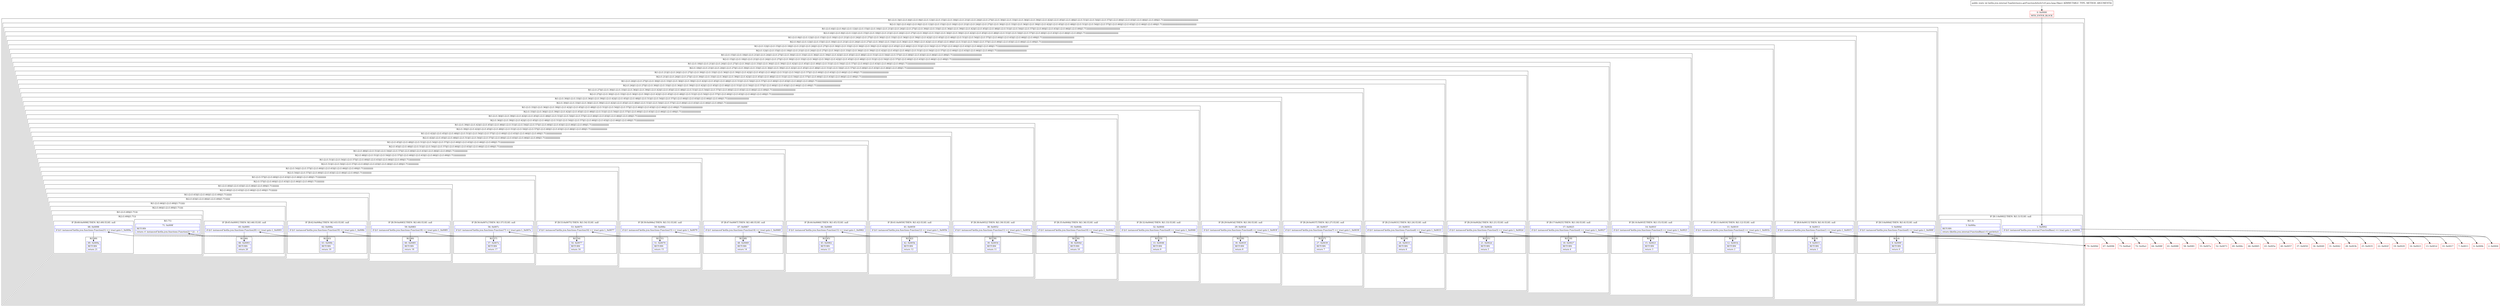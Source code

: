 digraph "CFG forkotlin.jvm.internal.TypeIntrinsics.getFunctionArity(Ljava\/lang\/Object;)I" {
subgraph cluster_Region_605037681 {
label = "R(1:(2:(1:3)|(1:(2:(1:6)|(1:(2:(1:9)|(1:(2:(1:12)|(1:(2:(1:15)|(1:(2:(1:18)|(1:(2:(1:21)|(1:(2:(1:24)|(1:(2:(1:27)|(1:(2:(1:30)|(1:(2:(1:33)|(1:(2:(1:36)|(1:(2:(1:39)|(1:(2:(1:42)|(1:(2:(1:45)|(1:(2:(1:48)|(1:(2:(1:51)|(1:(2:(1:54)|(1:(2:(1:57)|(1:(2:(1:60)|(1:(2:(1:63)|(1:(2:(1:66)|(1:(2:(1:69)|(1:71)))))))))))))))))))))))))))))))))))))))))))))))";
node [shape=record,color=blue];
subgraph cluster_Region_146645647 {
label = "R(2:(1:3)|(1:(2:(1:6)|(1:(2:(1:9)|(1:(2:(1:12)|(1:(2:(1:15)|(1:(2:(1:18)|(1:(2:(1:21)|(1:(2:(1:24)|(1:(2:(1:27)|(1:(2:(1:30)|(1:(2:(1:33)|(1:(2:(1:36)|(1:(2:(1:39)|(1:(2:(1:42)|(1:(2:(1:45)|(1:(2:(1:48)|(1:(2:(1:51)|(1:(2:(1:54)|(1:(2:(1:57)|(1:(2:(1:60)|(1:(2:(1:63)|(1:(2:(1:66)|(1:(2:(1:69)|(1:71))))))))))))))))))))))))))))))))))))))))))))))";
node [shape=record,color=blue];
subgraph cluster_IfRegion_1095306852 {
label = "IF [B:1:0x0002] THEN: R(1:3) ELSE: null";
node [shape=record,color=blue];
Node_1 [shape=record,label="{1\:\ 0x0002|if ((r1 instanceof kotlin.jvm.internal.FunctionBase) == true) goto L_0x0004\l}"];
subgraph cluster_Region_1056207794 {
label = "R(1:3)";
node [shape=record,color=blue];
Node_3 [shape=record,label="{3\:\ 0x000a|RETURN\l|return ((kotlin.jvm.internal.FunctionBase) r1).getArity()\l}"];
}
}
subgraph cluster_Region_467856305 {
label = "R(1:(2:(1:6)|(1:(2:(1:9)|(1:(2:(1:12)|(1:(2:(1:15)|(1:(2:(1:18)|(1:(2:(1:21)|(1:(2:(1:24)|(1:(2:(1:27)|(1:(2:(1:30)|(1:(2:(1:33)|(1:(2:(1:36)|(1:(2:(1:39)|(1:(2:(1:42)|(1:(2:(1:45)|(1:(2:(1:48)|(1:(2:(1:51)|(1:(2:(1:54)|(1:(2:(1:57)|(1:(2:(1:60)|(1:(2:(1:63)|(1:(2:(1:66)|(1:(2:(1:69)|(1:71)))))))))))))))))))))))))))))))))))))))))))))";
node [shape=record,color=blue];
subgraph cluster_Region_2125372312 {
label = "R(2:(1:6)|(1:(2:(1:9)|(1:(2:(1:12)|(1:(2:(1:15)|(1:(2:(1:18)|(1:(2:(1:21)|(1:(2:(1:24)|(1:(2:(1:27)|(1:(2:(1:30)|(1:(2:(1:33)|(1:(2:(1:36)|(1:(2:(1:39)|(1:(2:(1:42)|(1:(2:(1:45)|(1:(2:(1:48)|(1:(2:(1:51)|(1:(2:(1:54)|(1:(2:(1:57)|(1:(2:(1:60)|(1:(2:(1:63)|(1:(2:(1:66)|(1:(2:(1:69)|(1:71))))))))))))))))))))))))))))))))))))))))))))";
node [shape=record,color=blue];
subgraph cluster_IfRegion_2006814727 {
label = "IF [B:5:0x000d] THEN: R(1:6) ELSE: null";
node [shape=record,color=blue];
Node_5 [shape=record,label="{5\:\ 0x000d|if ((r1 instanceof kotlin.jvm.functions.Function0) == true) goto L_0x000f\l}"];
subgraph cluster_Region_1785267365 {
label = "R(1:6)";
node [shape=record,color=blue];
Node_6 [shape=record,label="{6\:\ 0x000f|RETURN\l|return 0\l}"];
}
}
subgraph cluster_Region_1725617466 {
label = "R(1:(2:(1:9)|(1:(2:(1:12)|(1:(2:(1:15)|(1:(2:(1:18)|(1:(2:(1:21)|(1:(2:(1:24)|(1:(2:(1:27)|(1:(2:(1:30)|(1:(2:(1:33)|(1:(2:(1:36)|(1:(2:(1:39)|(1:(2:(1:42)|(1:(2:(1:45)|(1:(2:(1:48)|(1:(2:(1:51)|(1:(2:(1:54)|(1:(2:(1:57)|(1:(2:(1:60)|(1:(2:(1:63)|(1:(2:(1:66)|(1:(2:(1:69)|(1:71)))))))))))))))))))))))))))))))))))))))))))";
node [shape=record,color=blue];
subgraph cluster_Region_1814229026 {
label = "R(2:(1:9)|(1:(2:(1:12)|(1:(2:(1:15)|(1:(2:(1:18)|(1:(2:(1:21)|(1:(2:(1:24)|(1:(2:(1:27)|(1:(2:(1:30)|(1:(2:(1:33)|(1:(2:(1:36)|(1:(2:(1:39)|(1:(2:(1:42)|(1:(2:(1:45)|(1:(2:(1:48)|(1:(2:(1:51)|(1:(2:(1:54)|(1:(2:(1:57)|(1:(2:(1:60)|(1:(2:(1:63)|(1:(2:(1:66)|(1:(2:(1:69)|(1:71))))))))))))))))))))))))))))))))))))))))))";
node [shape=record,color=blue];
subgraph cluster_IfRegion_1998870537 {
label = "IF [B:8:0x0013] THEN: R(1:9) ELSE: null";
node [shape=record,color=blue];
Node_8 [shape=record,label="{8\:\ 0x0013|if ((r1 instanceof kotlin.jvm.functions.Function1) == true) goto L_0x0015\l}"];
subgraph cluster_Region_1430922852 {
label = "R(1:9)";
node [shape=record,color=blue];
Node_9 [shape=record,label="{9\:\ 0x0015|RETURN\l|return 1\l}"];
}
}
subgraph cluster_Region_1703496434 {
label = "R(1:(2:(1:12)|(1:(2:(1:15)|(1:(2:(1:18)|(1:(2:(1:21)|(1:(2:(1:24)|(1:(2:(1:27)|(1:(2:(1:30)|(1:(2:(1:33)|(1:(2:(1:36)|(1:(2:(1:39)|(1:(2:(1:42)|(1:(2:(1:45)|(1:(2:(1:48)|(1:(2:(1:51)|(1:(2:(1:54)|(1:(2:(1:57)|(1:(2:(1:60)|(1:(2:(1:63)|(1:(2:(1:66)|(1:(2:(1:69)|(1:71)))))))))))))))))))))))))))))))))))))))))";
node [shape=record,color=blue];
subgraph cluster_Region_517014913 {
label = "R(2:(1:12)|(1:(2:(1:15)|(1:(2:(1:18)|(1:(2:(1:21)|(1:(2:(1:24)|(1:(2:(1:27)|(1:(2:(1:30)|(1:(2:(1:33)|(1:(2:(1:36)|(1:(2:(1:39)|(1:(2:(1:42)|(1:(2:(1:45)|(1:(2:(1:48)|(1:(2:(1:51)|(1:(2:(1:54)|(1:(2:(1:57)|(1:(2:(1:60)|(1:(2:(1:63)|(1:(2:(1:66)|(1:(2:(1:69)|(1:71))))))))))))))))))))))))))))))))))))))))";
node [shape=record,color=blue];
subgraph cluster_IfRegion_1273029186 {
label = "IF [B:11:0x0019] THEN: R(1:12) ELSE: null";
node [shape=record,color=blue];
Node_11 [shape=record,label="{11\:\ 0x0019|if ((r1 instanceof kotlin.jvm.functions.Function2) == true) goto L_0x001b\l}"];
subgraph cluster_Region_1327338588 {
label = "R(1:12)";
node [shape=record,color=blue];
Node_12 [shape=record,label="{12\:\ 0x001b|RETURN\l|return 2\l}"];
}
}
subgraph cluster_Region_1626114455 {
label = "R(1:(2:(1:15)|(1:(2:(1:18)|(1:(2:(1:21)|(1:(2:(1:24)|(1:(2:(1:27)|(1:(2:(1:30)|(1:(2:(1:33)|(1:(2:(1:36)|(1:(2:(1:39)|(1:(2:(1:42)|(1:(2:(1:45)|(1:(2:(1:48)|(1:(2:(1:51)|(1:(2:(1:54)|(1:(2:(1:57)|(1:(2:(1:60)|(1:(2:(1:63)|(1:(2:(1:66)|(1:(2:(1:69)|(1:71)))))))))))))))))))))))))))))))))))))))";
node [shape=record,color=blue];
subgraph cluster_Region_1980196102 {
label = "R(2:(1:15)|(1:(2:(1:18)|(1:(2:(1:21)|(1:(2:(1:24)|(1:(2:(1:27)|(1:(2:(1:30)|(1:(2:(1:33)|(1:(2:(1:36)|(1:(2:(1:39)|(1:(2:(1:42)|(1:(2:(1:45)|(1:(2:(1:48)|(1:(2:(1:51)|(1:(2:(1:54)|(1:(2:(1:57)|(1:(2:(1:60)|(1:(2:(1:63)|(1:(2:(1:66)|(1:(2:(1:69)|(1:71))))))))))))))))))))))))))))))))))))))";
node [shape=record,color=blue];
subgraph cluster_IfRegion_985234294 {
label = "IF [B:14:0x001f] THEN: R(1:15) ELSE: null";
node [shape=record,color=blue];
Node_14 [shape=record,label="{14\:\ 0x001f|if ((r1 instanceof kotlin.jvm.functions.Function3) == true) goto L_0x0021\l}"];
subgraph cluster_Region_421897993 {
label = "R(1:15)";
node [shape=record,color=blue];
Node_15 [shape=record,label="{15\:\ 0x0021|RETURN\l|return 3\l}"];
}
}
subgraph cluster_Region_486614411 {
label = "R(1:(2:(1:18)|(1:(2:(1:21)|(1:(2:(1:24)|(1:(2:(1:27)|(1:(2:(1:30)|(1:(2:(1:33)|(1:(2:(1:36)|(1:(2:(1:39)|(1:(2:(1:42)|(1:(2:(1:45)|(1:(2:(1:48)|(1:(2:(1:51)|(1:(2:(1:54)|(1:(2:(1:57)|(1:(2:(1:60)|(1:(2:(1:63)|(1:(2:(1:66)|(1:(2:(1:69)|(1:71)))))))))))))))))))))))))))))))))))))";
node [shape=record,color=blue];
subgraph cluster_Region_1357077624 {
label = "R(2:(1:18)|(1:(2:(1:21)|(1:(2:(1:24)|(1:(2:(1:27)|(1:(2:(1:30)|(1:(2:(1:33)|(1:(2:(1:36)|(1:(2:(1:39)|(1:(2:(1:42)|(1:(2:(1:45)|(1:(2:(1:48)|(1:(2:(1:51)|(1:(2:(1:54)|(1:(2:(1:57)|(1:(2:(1:60)|(1:(2:(1:63)|(1:(2:(1:66)|(1:(2:(1:69)|(1:71))))))))))))))))))))))))))))))))))))";
node [shape=record,color=blue];
subgraph cluster_IfRegion_569438169 {
label = "IF [B:17:0x0025] THEN: R(1:18) ELSE: null";
node [shape=record,color=blue];
Node_17 [shape=record,label="{17\:\ 0x0025|if ((r1 instanceof kotlin.jvm.functions.Function4) == true) goto L_0x0027\l}"];
subgraph cluster_Region_358156545 {
label = "R(1:18)";
node [shape=record,color=blue];
Node_18 [shape=record,label="{18\:\ 0x0027|RETURN\l|return 4\l}"];
}
}
subgraph cluster_Region_23092060 {
label = "R(1:(2:(1:21)|(1:(2:(1:24)|(1:(2:(1:27)|(1:(2:(1:30)|(1:(2:(1:33)|(1:(2:(1:36)|(1:(2:(1:39)|(1:(2:(1:42)|(1:(2:(1:45)|(1:(2:(1:48)|(1:(2:(1:51)|(1:(2:(1:54)|(1:(2:(1:57)|(1:(2:(1:60)|(1:(2:(1:63)|(1:(2:(1:66)|(1:(2:(1:69)|(1:71)))))))))))))))))))))))))))))))))))";
node [shape=record,color=blue];
subgraph cluster_Region_1269483412 {
label = "R(2:(1:21)|(1:(2:(1:24)|(1:(2:(1:27)|(1:(2:(1:30)|(1:(2:(1:33)|(1:(2:(1:36)|(1:(2:(1:39)|(1:(2:(1:42)|(1:(2:(1:45)|(1:(2:(1:48)|(1:(2:(1:51)|(1:(2:(1:54)|(1:(2:(1:57)|(1:(2:(1:60)|(1:(2:(1:63)|(1:(2:(1:66)|(1:(2:(1:69)|(1:71))))))))))))))))))))))))))))))))))";
node [shape=record,color=blue];
subgraph cluster_IfRegion_1828878111 {
label = "IF [B:20:0x002b] THEN: R(1:21) ELSE: null";
node [shape=record,color=blue];
Node_20 [shape=record,label="{20\:\ 0x002b|if ((r1 instanceof kotlin.jvm.functions.Function5) == true) goto L_0x002d\l}"];
subgraph cluster_Region_818838207 {
label = "R(1:21)";
node [shape=record,color=blue];
Node_21 [shape=record,label="{21\:\ 0x002d|RETURN\l|return 5\l}"];
}
}
subgraph cluster_Region_863468865 {
label = "R(1:(2:(1:24)|(1:(2:(1:27)|(1:(2:(1:30)|(1:(2:(1:33)|(1:(2:(1:36)|(1:(2:(1:39)|(1:(2:(1:42)|(1:(2:(1:45)|(1:(2:(1:48)|(1:(2:(1:51)|(1:(2:(1:54)|(1:(2:(1:57)|(1:(2:(1:60)|(1:(2:(1:63)|(1:(2:(1:66)|(1:(2:(1:69)|(1:71)))))))))))))))))))))))))))))))))";
node [shape=record,color=blue];
subgraph cluster_Region_779913948 {
label = "R(2:(1:24)|(1:(2:(1:27)|(1:(2:(1:30)|(1:(2:(1:33)|(1:(2:(1:36)|(1:(2:(1:39)|(1:(2:(1:42)|(1:(2:(1:45)|(1:(2:(1:48)|(1:(2:(1:51)|(1:(2:(1:54)|(1:(2:(1:57)|(1:(2:(1:60)|(1:(2:(1:63)|(1:(2:(1:66)|(1:(2:(1:69)|(1:71))))))))))))))))))))))))))))))))";
node [shape=record,color=blue];
subgraph cluster_IfRegion_1345890947 {
label = "IF [B:23:0x0031] THEN: R(1:24) ELSE: null";
node [shape=record,color=blue];
Node_23 [shape=record,label="{23\:\ 0x0031|if ((r1 instanceof kotlin.jvm.functions.Function6) == true) goto L_0x0033\l}"];
subgraph cluster_Region_325073337 {
label = "R(1:24)";
node [shape=record,color=blue];
Node_24 [shape=record,label="{24\:\ 0x0033|RETURN\l|return 6\l}"];
}
}
subgraph cluster_Region_460706785 {
label = "R(1:(2:(1:27)|(1:(2:(1:30)|(1:(2:(1:33)|(1:(2:(1:36)|(1:(2:(1:39)|(1:(2:(1:42)|(1:(2:(1:45)|(1:(2:(1:48)|(1:(2:(1:51)|(1:(2:(1:54)|(1:(2:(1:57)|(1:(2:(1:60)|(1:(2:(1:63)|(1:(2:(1:66)|(1:(2:(1:69)|(1:71)))))))))))))))))))))))))))))))";
node [shape=record,color=blue];
subgraph cluster_Region_1360363577 {
label = "R(2:(1:27)|(1:(2:(1:30)|(1:(2:(1:33)|(1:(2:(1:36)|(1:(2:(1:39)|(1:(2:(1:42)|(1:(2:(1:45)|(1:(2:(1:48)|(1:(2:(1:51)|(1:(2:(1:54)|(1:(2:(1:57)|(1:(2:(1:60)|(1:(2:(1:63)|(1:(2:(1:66)|(1:(2:(1:69)|(1:71))))))))))))))))))))))))))))))";
node [shape=record,color=blue];
subgraph cluster_IfRegion_1156334634 {
label = "IF [B:26:0x0037] THEN: R(1:27) ELSE: null";
node [shape=record,color=blue];
Node_26 [shape=record,label="{26\:\ 0x0037|if ((r1 instanceof kotlin.jvm.functions.Function7) == true) goto L_0x0039\l}"];
subgraph cluster_Region_1448284415 {
label = "R(1:27)";
node [shape=record,color=blue];
Node_27 [shape=record,label="{27\:\ 0x0039|RETURN\l|return 7\l}"];
}
}
subgraph cluster_Region_1670130447 {
label = "R(1:(2:(1:30)|(1:(2:(1:33)|(1:(2:(1:36)|(1:(2:(1:39)|(1:(2:(1:42)|(1:(2:(1:45)|(1:(2:(1:48)|(1:(2:(1:51)|(1:(2:(1:54)|(1:(2:(1:57)|(1:(2:(1:60)|(1:(2:(1:63)|(1:(2:(1:66)|(1:(2:(1:69)|(1:71)))))))))))))))))))))))))))))";
node [shape=record,color=blue];
subgraph cluster_Region_518355727 {
label = "R(2:(1:30)|(1:(2:(1:33)|(1:(2:(1:36)|(1:(2:(1:39)|(1:(2:(1:42)|(1:(2:(1:45)|(1:(2:(1:48)|(1:(2:(1:51)|(1:(2:(1:54)|(1:(2:(1:57)|(1:(2:(1:60)|(1:(2:(1:63)|(1:(2:(1:66)|(1:(2:(1:69)|(1:71))))))))))))))))))))))))))))";
node [shape=record,color=blue];
subgraph cluster_IfRegion_940483053 {
label = "IF [B:29:0x003d] THEN: R(1:30) ELSE: null";
node [shape=record,color=blue];
Node_29 [shape=record,label="{29\:\ 0x003d|if ((r1 instanceof kotlin.jvm.functions.Function8) == true) goto L_0x003f\l}"];
subgraph cluster_Region_1981061883 {
label = "R(1:30)";
node [shape=record,color=blue];
Node_30 [shape=record,label="{30\:\ 0x003f|RETURN\l|return 8\l}"];
}
}
subgraph cluster_Region_1958871909 {
label = "R(1:(2:(1:33)|(1:(2:(1:36)|(1:(2:(1:39)|(1:(2:(1:42)|(1:(2:(1:45)|(1:(2:(1:48)|(1:(2:(1:51)|(1:(2:(1:54)|(1:(2:(1:57)|(1:(2:(1:60)|(1:(2:(1:63)|(1:(2:(1:66)|(1:(2:(1:69)|(1:71)))))))))))))))))))))))))))";
node [shape=record,color=blue];
subgraph cluster_Region_1103766513 {
label = "R(2:(1:33)|(1:(2:(1:36)|(1:(2:(1:39)|(1:(2:(1:42)|(1:(2:(1:45)|(1:(2:(1:48)|(1:(2:(1:51)|(1:(2:(1:54)|(1:(2:(1:57)|(1:(2:(1:60)|(1:(2:(1:63)|(1:(2:(1:66)|(1:(2:(1:69)|(1:71))))))))))))))))))))))))))";
node [shape=record,color=blue];
subgraph cluster_IfRegion_210170860 {
label = "IF [B:32:0x0044] THEN: R(1:33) ELSE: null";
node [shape=record,color=blue];
Node_32 [shape=record,label="{32\:\ 0x0044|if ((r1 instanceof kotlin.jvm.functions.Function9) == true) goto L_0x0046\l}"];
subgraph cluster_Region_1578591173 {
label = "R(1:33)";
node [shape=record,color=blue];
Node_33 [shape=record,label="{33\:\ 0x0046|RETURN\l|return 9\l}"];
}
}
subgraph cluster_Region_975866441 {
label = "R(1:(2:(1:36)|(1:(2:(1:39)|(1:(2:(1:42)|(1:(2:(1:45)|(1:(2:(1:48)|(1:(2:(1:51)|(1:(2:(1:54)|(1:(2:(1:57)|(1:(2:(1:60)|(1:(2:(1:63)|(1:(2:(1:66)|(1:(2:(1:69)|(1:71)))))))))))))))))))))))))";
node [shape=record,color=blue];
subgraph cluster_Region_711979862 {
label = "R(2:(1:36)|(1:(2:(1:39)|(1:(2:(1:42)|(1:(2:(1:45)|(1:(2:(1:48)|(1:(2:(1:51)|(1:(2:(1:54)|(1:(2:(1:57)|(1:(2:(1:60)|(1:(2:(1:63)|(1:(2:(1:66)|(1:(2:(1:69)|(1:71))))))))))))))))))))))))";
node [shape=record,color=blue];
subgraph cluster_IfRegion_298675300 {
label = "IF [B:35:0x004b] THEN: R(1:36) ELSE: null";
node [shape=record,color=blue];
Node_35 [shape=record,label="{35\:\ 0x004b|if ((r1 instanceof kotlin.jvm.functions.Function10) == true) goto L_0x004d\l}"];
subgraph cluster_Region_1956719827 {
label = "R(1:36)";
node [shape=record,color=blue];
Node_36 [shape=record,label="{36\:\ 0x004d|RETURN\l|return 10\l}"];
}
}
subgraph cluster_Region_448239820 {
label = "R(1:(2:(1:39)|(1:(2:(1:42)|(1:(2:(1:45)|(1:(2:(1:48)|(1:(2:(1:51)|(1:(2:(1:54)|(1:(2:(1:57)|(1:(2:(1:60)|(1:(2:(1:63)|(1:(2:(1:66)|(1:(2:(1:69)|(1:71)))))))))))))))))))))))";
node [shape=record,color=blue];
subgraph cluster_Region_1335307663 {
label = "R(2:(1:39)|(1:(2:(1:42)|(1:(2:(1:45)|(1:(2:(1:48)|(1:(2:(1:51)|(1:(2:(1:54)|(1:(2:(1:57)|(1:(2:(1:60)|(1:(2:(1:63)|(1:(2:(1:66)|(1:(2:(1:69)|(1:71))))))))))))))))))))))";
node [shape=record,color=blue];
subgraph cluster_IfRegion_893638229 {
label = "IF [B:38:0x0052] THEN: R(1:39) ELSE: null";
node [shape=record,color=blue];
Node_38 [shape=record,label="{38\:\ 0x0052|if ((r1 instanceof kotlin.jvm.functions.Function11) == true) goto L_0x0054\l}"];
subgraph cluster_Region_1224323994 {
label = "R(1:39)";
node [shape=record,color=blue];
Node_39 [shape=record,label="{39\:\ 0x0054|RETURN\l|return 11\l}"];
}
}
subgraph cluster_Region_1848517553 {
label = "R(1:(2:(1:42)|(1:(2:(1:45)|(1:(2:(1:48)|(1:(2:(1:51)|(1:(2:(1:54)|(1:(2:(1:57)|(1:(2:(1:60)|(1:(2:(1:63)|(1:(2:(1:66)|(1:(2:(1:69)|(1:71)))))))))))))))))))))";
node [shape=record,color=blue];
subgraph cluster_Region_413368494 {
label = "R(2:(1:42)|(1:(2:(1:45)|(1:(2:(1:48)|(1:(2:(1:51)|(1:(2:(1:54)|(1:(2:(1:57)|(1:(2:(1:60)|(1:(2:(1:63)|(1:(2:(1:66)|(1:(2:(1:69)|(1:71))))))))))))))))))))";
node [shape=record,color=blue];
subgraph cluster_IfRegion_871959697 {
label = "IF [B:41:0x0059] THEN: R(1:42) ELSE: null";
node [shape=record,color=blue];
Node_41 [shape=record,label="{41\:\ 0x0059|if ((r1 instanceof kotlin.jvm.functions.Function12) == true) goto L_0x005b\l}"];
subgraph cluster_Region_916003863 {
label = "R(1:42)";
node [shape=record,color=blue];
Node_42 [shape=record,label="{42\:\ 0x005b|RETURN\l|return 12\l}"];
}
}
subgraph cluster_Region_699765470 {
label = "R(1:(2:(1:45)|(1:(2:(1:48)|(1:(2:(1:51)|(1:(2:(1:54)|(1:(2:(1:57)|(1:(2:(1:60)|(1:(2:(1:63)|(1:(2:(1:66)|(1:(2:(1:69)|(1:71)))))))))))))))))))";
node [shape=record,color=blue];
subgraph cluster_Region_756535734 {
label = "R(2:(1:45)|(1:(2:(1:48)|(1:(2:(1:51)|(1:(2:(1:54)|(1:(2:(1:57)|(1:(2:(1:60)|(1:(2:(1:63)|(1:(2:(1:66)|(1:(2:(1:69)|(1:71))))))))))))))))))";
node [shape=record,color=blue];
subgraph cluster_IfRegion_1458691329 {
label = "IF [B:44:0x0060] THEN: R(1:45) ELSE: null";
node [shape=record,color=blue];
Node_44 [shape=record,label="{44\:\ 0x0060|if ((r1 instanceof kotlin.jvm.functions.Function13) == true) goto L_0x0062\l}"];
subgraph cluster_Region_687217260 {
label = "R(1:45)";
node [shape=record,color=blue];
Node_45 [shape=record,label="{45\:\ 0x0062|RETURN\l|return 13\l}"];
}
}
subgraph cluster_Region_768626382 {
label = "R(1:(2:(1:48)|(1:(2:(1:51)|(1:(2:(1:54)|(1:(2:(1:57)|(1:(2:(1:60)|(1:(2:(1:63)|(1:(2:(1:66)|(1:(2:(1:69)|(1:71)))))))))))))))))";
node [shape=record,color=blue];
subgraph cluster_Region_1046061219 {
label = "R(2:(1:48)|(1:(2:(1:51)|(1:(2:(1:54)|(1:(2:(1:57)|(1:(2:(1:60)|(1:(2:(1:63)|(1:(2:(1:66)|(1:(2:(1:69)|(1:71))))))))))))))))";
node [shape=record,color=blue];
subgraph cluster_IfRegion_1712880572 {
label = "IF [B:47:0x0067] THEN: R(1:48) ELSE: null";
node [shape=record,color=blue];
Node_47 [shape=record,label="{47\:\ 0x0067|if ((r1 instanceof kotlin.jvm.functions.Function14) == true) goto L_0x0069\l}"];
subgraph cluster_Region_2116368489 {
label = "R(1:48)";
node [shape=record,color=blue];
Node_48 [shape=record,label="{48\:\ 0x0069|RETURN\l|return 14\l}"];
}
}
subgraph cluster_Region_1370275677 {
label = "R(1:(2:(1:51)|(1:(2:(1:54)|(1:(2:(1:57)|(1:(2:(1:60)|(1:(2:(1:63)|(1:(2:(1:66)|(1:(2:(1:69)|(1:71)))))))))))))))";
node [shape=record,color=blue];
subgraph cluster_Region_579027315 {
label = "R(2:(1:51)|(1:(2:(1:54)|(1:(2:(1:57)|(1:(2:(1:60)|(1:(2:(1:63)|(1:(2:(1:66)|(1:(2:(1:69)|(1:71))))))))))))))";
node [shape=record,color=blue];
subgraph cluster_IfRegion_123931396 {
label = "IF [B:50:0x006e] THEN: R(1:51) ELSE: null";
node [shape=record,color=blue];
Node_50 [shape=record,label="{50\:\ 0x006e|if ((r1 instanceof kotlin.jvm.functions.Function15) == true) goto L_0x0070\l}"];
subgraph cluster_Region_1347587569 {
label = "R(1:51)";
node [shape=record,color=blue];
Node_51 [shape=record,label="{51\:\ 0x0070|RETURN\l|return 15\l}"];
}
}
subgraph cluster_Region_1689290481 {
label = "R(1:(2:(1:54)|(1:(2:(1:57)|(1:(2:(1:60)|(1:(2:(1:63)|(1:(2:(1:66)|(1:(2:(1:69)|(1:71)))))))))))))";
node [shape=record,color=blue];
subgraph cluster_Region_1551944653 {
label = "R(2:(1:54)|(1:(2:(1:57)|(1:(2:(1:60)|(1:(2:(1:63)|(1:(2:(1:66)|(1:(2:(1:69)|(1:71))))))))))))";
node [shape=record,color=blue];
subgraph cluster_IfRegion_1126486130 {
label = "IF [B:53:0x0075] THEN: R(1:54) ELSE: null";
node [shape=record,color=blue];
Node_53 [shape=record,label="{53\:\ 0x0075|if ((r1 instanceof kotlin.jvm.functions.Function16) == true) goto L_0x0077\l}"];
subgraph cluster_Region_131985634 {
label = "R(1:54)";
node [shape=record,color=blue];
Node_54 [shape=record,label="{54\:\ 0x0077|RETURN\l|return 16\l}"];
}
}
subgraph cluster_Region_1731885542 {
label = "R(1:(2:(1:57)|(1:(2:(1:60)|(1:(2:(1:63)|(1:(2:(1:66)|(1:(2:(1:69)|(1:71)))))))))))";
node [shape=record,color=blue];
subgraph cluster_Region_1035864175 {
label = "R(2:(1:57)|(1:(2:(1:60)|(1:(2:(1:63)|(1:(2:(1:66)|(1:(2:(1:69)|(1:71))))))))))";
node [shape=record,color=blue];
subgraph cluster_IfRegion_1492969706 {
label = "IF [B:56:0x007c] THEN: R(1:57) ELSE: null";
node [shape=record,color=blue];
Node_56 [shape=record,label="{56\:\ 0x007c|if ((r1 instanceof kotlin.jvm.functions.Function17) == true) goto L_0x007e\l}"];
subgraph cluster_Region_810437111 {
label = "R(1:57)";
node [shape=record,color=blue];
Node_57 [shape=record,label="{57\:\ 0x007e|RETURN\l|return 17\l}"];
}
}
subgraph cluster_Region_68154193 {
label = "R(1:(2:(1:60)|(1:(2:(1:63)|(1:(2:(1:66)|(1:(2:(1:69)|(1:71)))))))))";
node [shape=record,color=blue];
subgraph cluster_Region_1228893903 {
label = "R(2:(1:60)|(1:(2:(1:63)|(1:(2:(1:66)|(1:(2:(1:69)|(1:71))))))))";
node [shape=record,color=blue];
subgraph cluster_IfRegion_1991992506 {
label = "IF [B:59:0x0083] THEN: R(1:60) ELSE: null";
node [shape=record,color=blue];
Node_59 [shape=record,label="{59\:\ 0x0083|if ((r1 instanceof kotlin.jvm.functions.Function18) == true) goto L_0x0085\l}"];
subgraph cluster_Region_888707691 {
label = "R(1:60)";
node [shape=record,color=blue];
Node_60 [shape=record,label="{60\:\ 0x0085|RETURN\l|return 18\l}"];
}
}
subgraph cluster_Region_1335259870 {
label = "R(1:(2:(1:63)|(1:(2:(1:66)|(1:(2:(1:69)|(1:71)))))))";
node [shape=record,color=blue];
subgraph cluster_Region_2104308981 {
label = "R(2:(1:63)|(1:(2:(1:66)|(1:(2:(1:69)|(1:71))))))";
node [shape=record,color=blue];
subgraph cluster_IfRegion_1348342102 {
label = "IF [B:62:0x008a] THEN: R(1:63) ELSE: null";
node [shape=record,color=blue];
Node_62 [shape=record,label="{62\:\ 0x008a|if ((r1 instanceof kotlin.jvm.functions.Function19) == true) goto L_0x008c\l}"];
subgraph cluster_Region_545645300 {
label = "R(1:63)";
node [shape=record,color=blue];
Node_63 [shape=record,label="{63\:\ 0x008c|RETURN\l|return 19\l}"];
}
}
subgraph cluster_Region_1559848120 {
label = "R(1:(2:(1:66)|(1:(2:(1:69)|(1:71)))))";
node [shape=record,color=blue];
subgraph cluster_Region_1210530126 {
label = "R(2:(1:66)|(1:(2:(1:69)|(1:71))))";
node [shape=record,color=blue];
subgraph cluster_IfRegion_1758676413 {
label = "IF [B:65:0x0091] THEN: R(1:66) ELSE: null";
node [shape=record,color=blue];
Node_65 [shape=record,label="{65\:\ 0x0091|if ((r1 instanceof kotlin.jvm.functions.Function20) == true) goto L_0x0093\l}"];
subgraph cluster_Region_1733203985 {
label = "R(1:66)";
node [shape=record,color=blue];
Node_66 [shape=record,label="{66\:\ 0x0093|RETURN\l|return 20\l}"];
}
}
subgraph cluster_Region_1879436516 {
label = "R(1:(2:(1:69)|(1:71)))";
node [shape=record,color=blue];
subgraph cluster_Region_26826467 {
label = "R(2:(1:69)|(1:71))";
node [shape=record,color=blue];
subgraph cluster_IfRegion_1939150272 {
label = "IF [B:68:0x0098] THEN: R(1:69) ELSE: null";
node [shape=record,color=blue];
Node_68 [shape=record,label="{68\:\ 0x0098|if ((r1 instanceof kotlin.jvm.functions.Function21) == true) goto L_0x009a\l}"];
subgraph cluster_Region_1611171251 {
label = "R(1:69)";
node [shape=record,color=blue];
Node_69 [shape=record,label="{69\:\ 0x009a|RETURN\l|return 21\l}"];
}
}
subgraph cluster_Region_1068836762 {
label = "R(1:71)";
node [shape=record,color=blue];
Node_71 [shape=record,label="{71\:\ 0x009f|RETURN\l|return r1 instanceof kotlin.jvm.functions.Function22 ? 22 : \-1\l}"];
}
}
}
}
}
}
}
}
}
}
}
}
}
}
}
}
}
}
}
}
}
}
}
}
}
}
}
}
}
}
}
}
}
}
}
}
}
}
}
}
}
}
}
}
}
}
}
Node_0 [shape=record,color=red,label="{0\:\ 0x0000|MTH_ENTER_BLOCK\l}"];
Node_2 [shape=record,color=red,label="{2\:\ 0x0004}"];
Node_4 [shape=record,color=red,label="{4\:\ 0x000b}"];
Node_7 [shape=record,color=red,label="{7\:\ 0x0011}"];
Node_10 [shape=record,color=red,label="{10\:\ 0x0017}"];
Node_13 [shape=record,color=red,label="{13\:\ 0x001d}"];
Node_16 [shape=record,color=red,label="{16\:\ 0x0023}"];
Node_19 [shape=record,color=red,label="{19\:\ 0x0029}"];
Node_22 [shape=record,color=red,label="{22\:\ 0x002f}"];
Node_25 [shape=record,color=red,label="{25\:\ 0x0035}"];
Node_28 [shape=record,color=red,label="{28\:\ 0x003b}"];
Node_31 [shape=record,color=red,label="{31\:\ 0x0042}"];
Node_34 [shape=record,color=red,label="{34\:\ 0x0049}"];
Node_37 [shape=record,color=red,label="{37\:\ 0x0050}"];
Node_40 [shape=record,color=red,label="{40\:\ 0x0057}"];
Node_43 [shape=record,color=red,label="{43\:\ 0x005e}"];
Node_46 [shape=record,color=red,label="{46\:\ 0x0065}"];
Node_49 [shape=record,color=red,label="{49\:\ 0x006c}"];
Node_52 [shape=record,color=red,label="{52\:\ 0x0073}"];
Node_55 [shape=record,color=red,label="{55\:\ 0x007a}"];
Node_58 [shape=record,color=red,label="{58\:\ 0x0081}"];
Node_61 [shape=record,color=red,label="{61\:\ 0x0088}"];
Node_64 [shape=record,color=red,label="{64\:\ 0x008f}"];
Node_67 [shape=record,color=red,label="{67\:\ 0x0096}"];
Node_70 [shape=record,color=red,label="{70\:\ 0x009d}"];
Node_72 [shape=record,color=red,label="{72\:\ 0x00a1}"];
Node_73 [shape=record,color=red,label="{73\:\ 0x00a4}"];
MethodNode[shape=record,label="{public static int kotlin.jvm.internal.TypeIntrinsics.getFunctionArity((r1v0 java.lang.Object A[IMMUTABLE_TYPE, METHOD_ARGUMENT])) }"];
MethodNode -> Node_0;
Node_1 -> Node_2;
Node_1 -> Node_4[style=dashed];
Node_5 -> Node_6;
Node_5 -> Node_7[style=dashed];
Node_8 -> Node_9;
Node_8 -> Node_10[style=dashed];
Node_11 -> Node_12;
Node_11 -> Node_13[style=dashed];
Node_14 -> Node_15;
Node_14 -> Node_16[style=dashed];
Node_17 -> Node_18;
Node_17 -> Node_19[style=dashed];
Node_20 -> Node_21;
Node_20 -> Node_22[style=dashed];
Node_23 -> Node_24;
Node_23 -> Node_25[style=dashed];
Node_26 -> Node_27;
Node_26 -> Node_28[style=dashed];
Node_29 -> Node_30;
Node_29 -> Node_31[style=dashed];
Node_32 -> Node_33;
Node_32 -> Node_34[style=dashed];
Node_35 -> Node_36;
Node_35 -> Node_37[style=dashed];
Node_38 -> Node_39;
Node_38 -> Node_40[style=dashed];
Node_41 -> Node_42;
Node_41 -> Node_43[style=dashed];
Node_44 -> Node_45;
Node_44 -> Node_46[style=dashed];
Node_47 -> Node_48;
Node_47 -> Node_49[style=dashed];
Node_50 -> Node_51;
Node_50 -> Node_52[style=dashed];
Node_53 -> Node_54;
Node_53 -> Node_55[style=dashed];
Node_56 -> Node_57;
Node_56 -> Node_58[style=dashed];
Node_59 -> Node_60;
Node_59 -> Node_61[style=dashed];
Node_62 -> Node_63;
Node_62 -> Node_64[style=dashed];
Node_65 -> Node_66;
Node_65 -> Node_67[style=dashed];
Node_68 -> Node_69;
Node_68 -> Node_70[style=dashed];
Node_71 -> Node_72;
Node_71 -> Node_73;
Node_0 -> Node_1;
Node_2 -> Node_3;
Node_4 -> Node_5;
Node_7 -> Node_8;
Node_10 -> Node_11;
Node_13 -> Node_14;
Node_16 -> Node_17;
Node_19 -> Node_20;
Node_22 -> Node_23;
Node_25 -> Node_26;
Node_28 -> Node_29;
Node_31 -> Node_32;
Node_34 -> Node_35;
Node_37 -> Node_38;
Node_40 -> Node_41;
Node_43 -> Node_44;
Node_46 -> Node_47;
Node_49 -> Node_50;
Node_52 -> Node_53;
Node_55 -> Node_56;
Node_58 -> Node_59;
Node_61 -> Node_62;
Node_64 -> Node_65;
Node_67 -> Node_68;
Node_70 -> Node_71;
}

